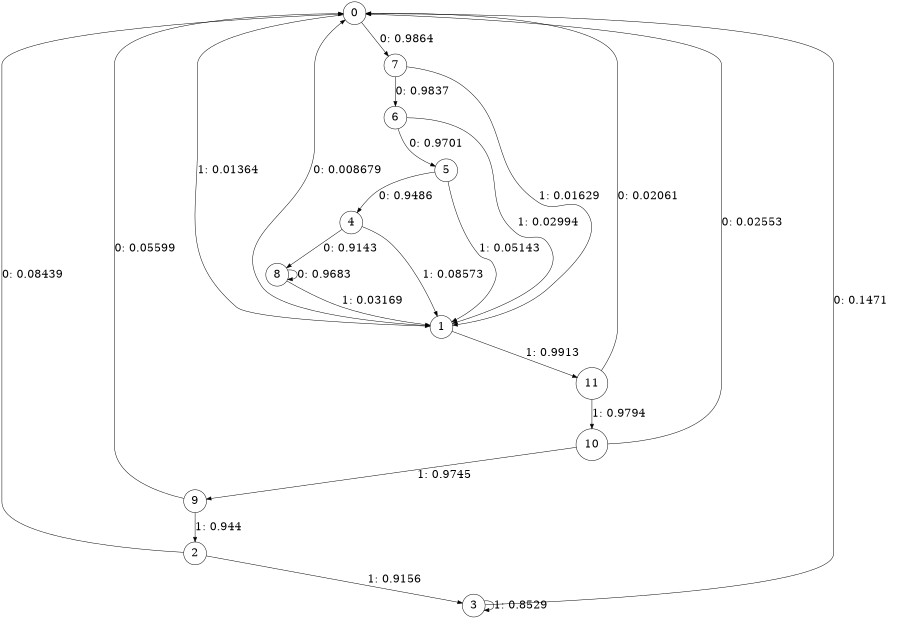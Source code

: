 digraph "ch4_both_grouped_df_L6" {
size = "6,8.5";
ratio = "fill";
node [shape = circle];
node [fontsize = 24];
edge [fontsize = 24];
0 -> 7 [label = "0: 0.9864   "];
0 -> 1 [label = "1: 0.01364  "];
1 -> 0 [label = "0: 0.008679  "];
1 -> 11 [label = "1: 0.9913   "];
2 -> 0 [label = "0: 0.08439  "];
2 -> 3 [label = "1: 0.9156   "];
3 -> 0 [label = "0: 0.1471   "];
3 -> 3 [label = "1: 0.8529   "];
4 -> 8 [label = "0: 0.9143   "];
4 -> 1 [label = "1: 0.08573  "];
5 -> 4 [label = "0: 0.9486   "];
5 -> 1 [label = "1: 0.05143  "];
6 -> 5 [label = "0: 0.9701   "];
6 -> 1 [label = "1: 0.02994  "];
7 -> 6 [label = "0: 0.9837   "];
7 -> 1 [label = "1: 0.01629  "];
8 -> 8 [label = "0: 0.9683   "];
8 -> 1 [label = "1: 0.03169  "];
9 -> 0 [label = "0: 0.05599  "];
9 -> 2 [label = "1: 0.944    "];
10 -> 0 [label = "0: 0.02553  "];
10 -> 9 [label = "1: 0.9745   "];
11 -> 0 [label = "0: 0.02061  "];
11 -> 10 [label = "1: 0.9794   "];
}
